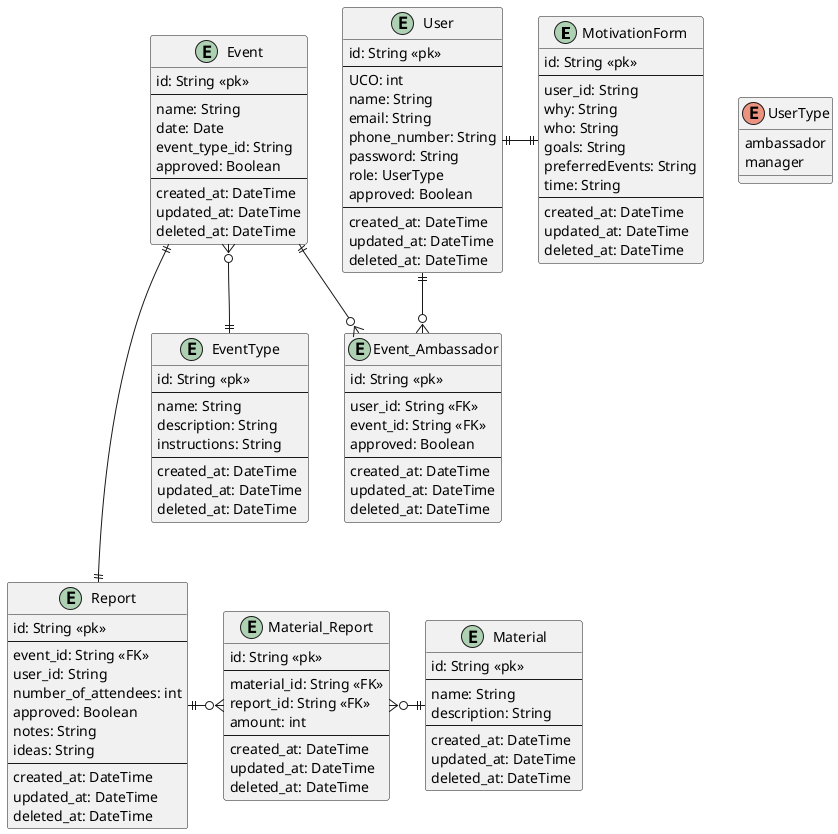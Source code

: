 @startuml
'https://plantuml.com/entity-diagram

entity MotivationForm {
  id: String <<pk>>
  --
  user_id: String
  'answers to questions
  why: String
  who: String
  goals: String
  preferredEvents: String
  time: String
  --
  created_at: DateTime
  updated_at: DateTime
  deleted_at: DateTime
}

entity User {
  id: String <<pk>>
  --
  UCO: int
  name: String
  email: String
  phone_number: String
  password: String
  role: UserType
  approved: Boolean
  --
  created_at: DateTime
  updated_at: DateTime
  deleted_at: DateTime
}

enum UserType {
  ambassador
  manager
}

entity Event {
  id: String <<pk>>
  --
  name: String
  date: Date
  event_type_id: String
  approved: Boolean
  --
  created_at: DateTime
  updated_at: DateTime
  deleted_at: DateTime
}

entity EventType {
  id: String <<pk>>
  --
  name: String
  description: String
  instructions: String
  --
  created_at: DateTime
  updated_at: DateTime
  deleted_at: DateTime
}

entity Event_Ambassador {
  id: String <<pk>>
  --
  user_id: String <<FK>>
  event_id: String <<FK>>
  approved: Boolean
  --
  created_at: DateTime
  updated_at: DateTime
  deleted_at: DateTime
}

entity Report {
  id: String <<pk>>
  --
  event_id: String <<FK>>
  user_id: String
  number_of_attendees: int
  approved: Boolean
'photos
  notes: String
  ideas: String
  --
  created_at: DateTime
  updated_at: DateTime
  deleted_at: DateTime
}

entity Material_Report {
  id: String <<pk>>
  --
  material_id: String <<FK>>
  report_id: String <<FK>>
  amount: int
  --
  created_at: DateTime
  updated_at: DateTime
  deleted_at: DateTime
}

entity Material {
  id: String <<pk>>
  --
  name: String
  description: String
  --
  created_at: DateTime
  updated_at: DateTime
  deleted_at: DateTime
}

Report ||-o{ Material_Report
Material_Report }o-|| Material
Event ||---|| Report

User ||-|| MotivationForm
User ||--o{ Event_Ambassador
Event ||--o{ Event_Ambassador
Event }o--|| EventType

@enduml
